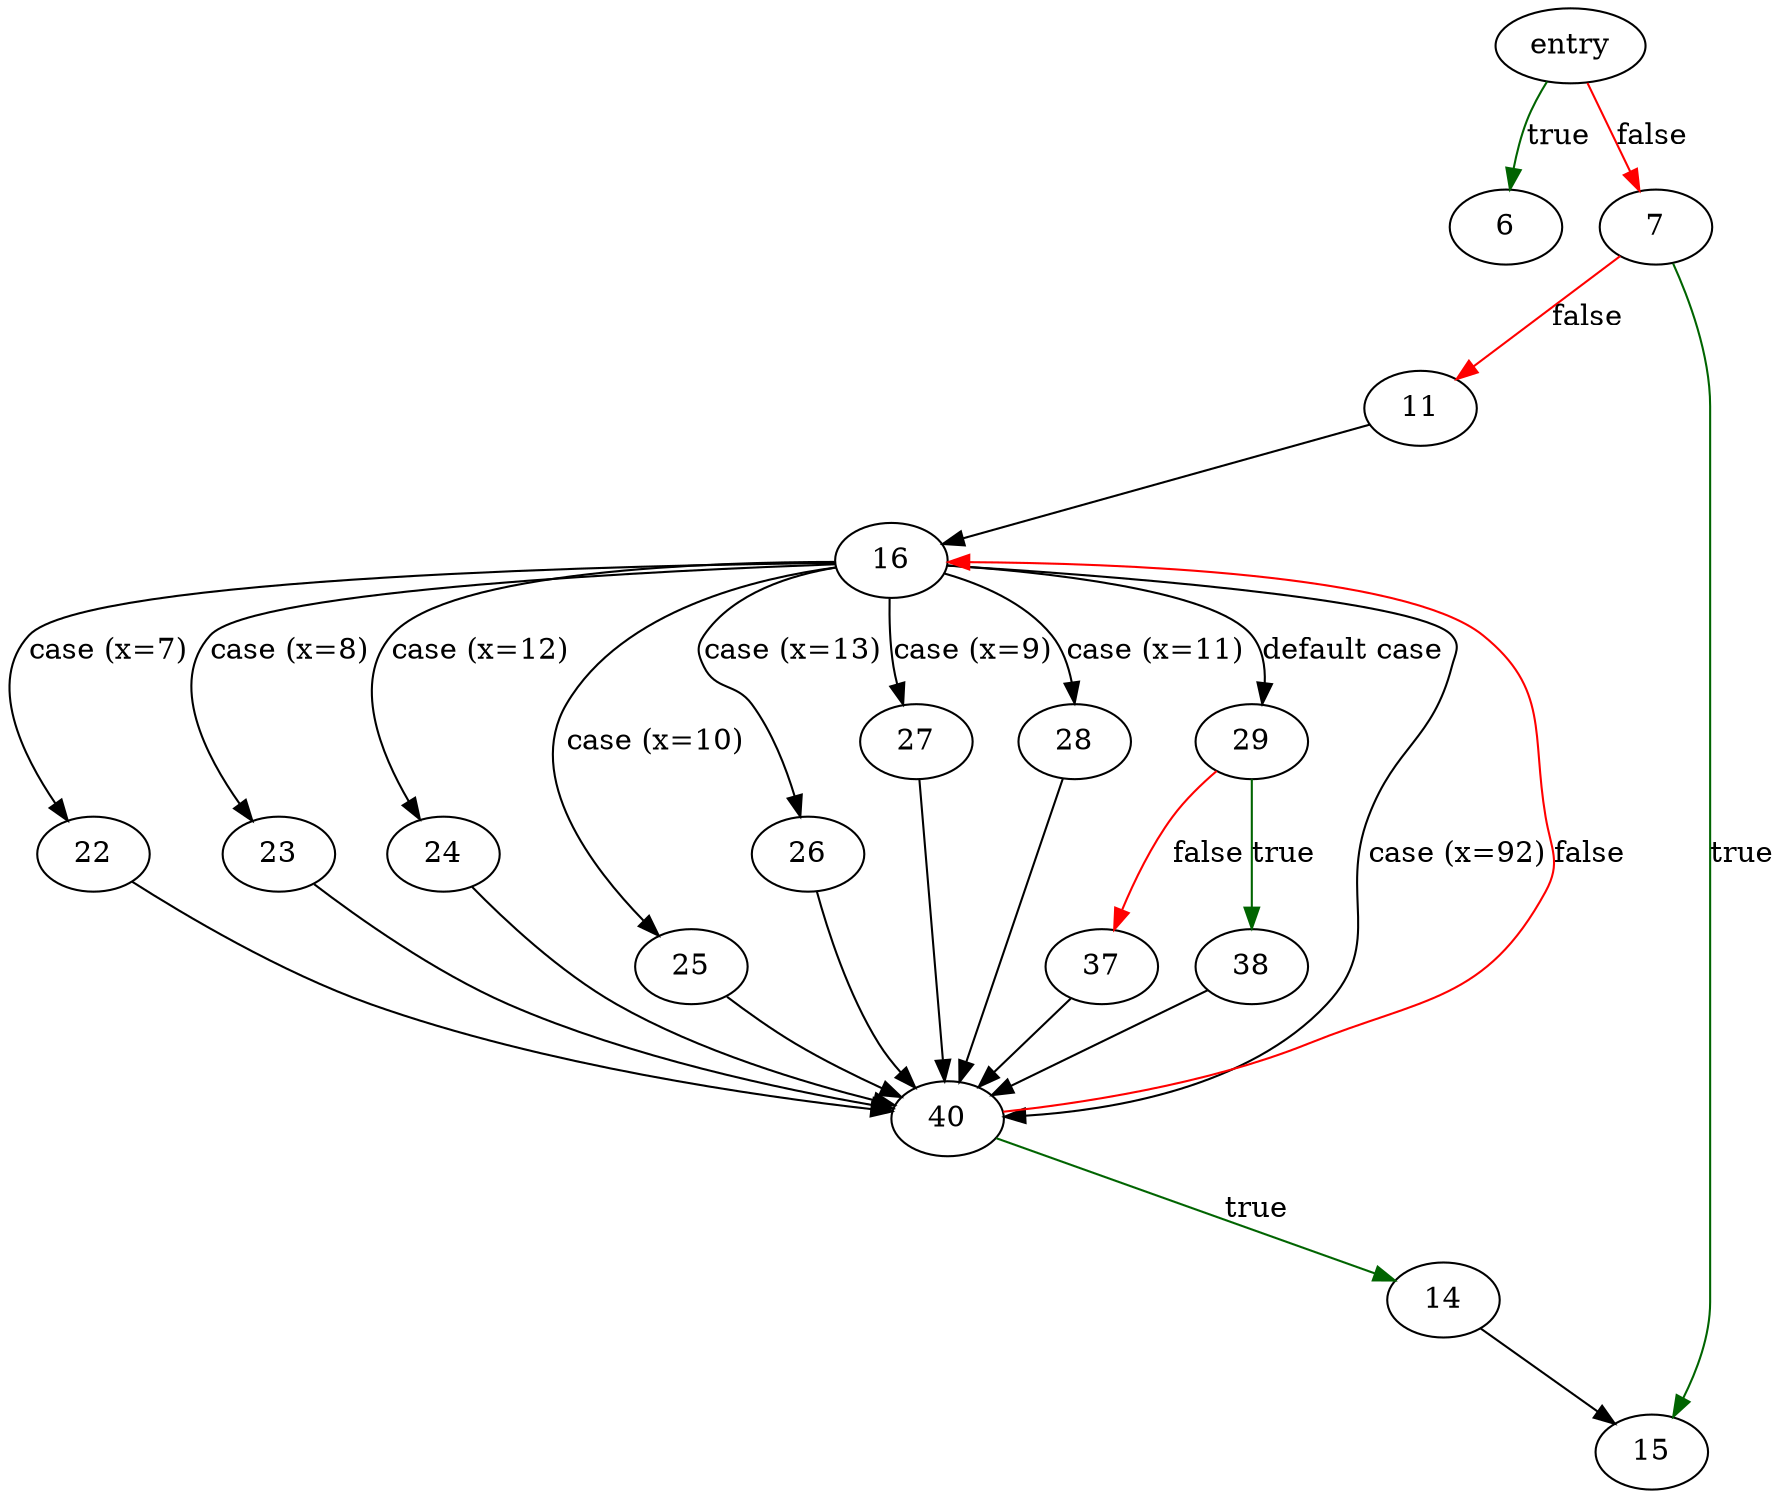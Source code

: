 digraph "make_printable_str" {
	// Node definitions.
	2 [label=entry];
	6;
	7;
	11;
	14;
	15;
	16;
	22;
	23;
	24;
	25;
	26;
	27;
	28;
	29;
	37;
	38;
	40;

	// Edge definitions.
	2 -> 6 [
		color=darkgreen
		label=true
	];
	2 -> 7 [
		color=red
		label=false
	];
	7 -> 11 [
		color=red
		label=false
	];
	7 -> 15 [
		color=darkgreen
		label=true
	];
	11 -> 16;
	14 -> 15;
	16 -> 22 [label="case (x=7)"];
	16 -> 23 [label="case (x=8)"];
	16 -> 24 [label="case (x=12)"];
	16 -> 25 [label="case (x=10)"];
	16 -> 26 [label="case (x=13)"];
	16 -> 27 [label="case (x=9)"];
	16 -> 28 [label="case (x=11)"];
	16 -> 29 [label="default case"];
	16 -> 40 [label="case (x=92)"];
	22 -> 40;
	23 -> 40;
	24 -> 40;
	25 -> 40;
	26 -> 40;
	27 -> 40;
	28 -> 40;
	29 -> 37 [
		color=red
		label=false
	];
	29 -> 38 [
		color=darkgreen
		label=true
	];
	37 -> 40;
	38 -> 40;
	40 -> 14 [
		color=darkgreen
		label=true
	];
	40 -> 16 [
		color=red
		label=false
	];
}
